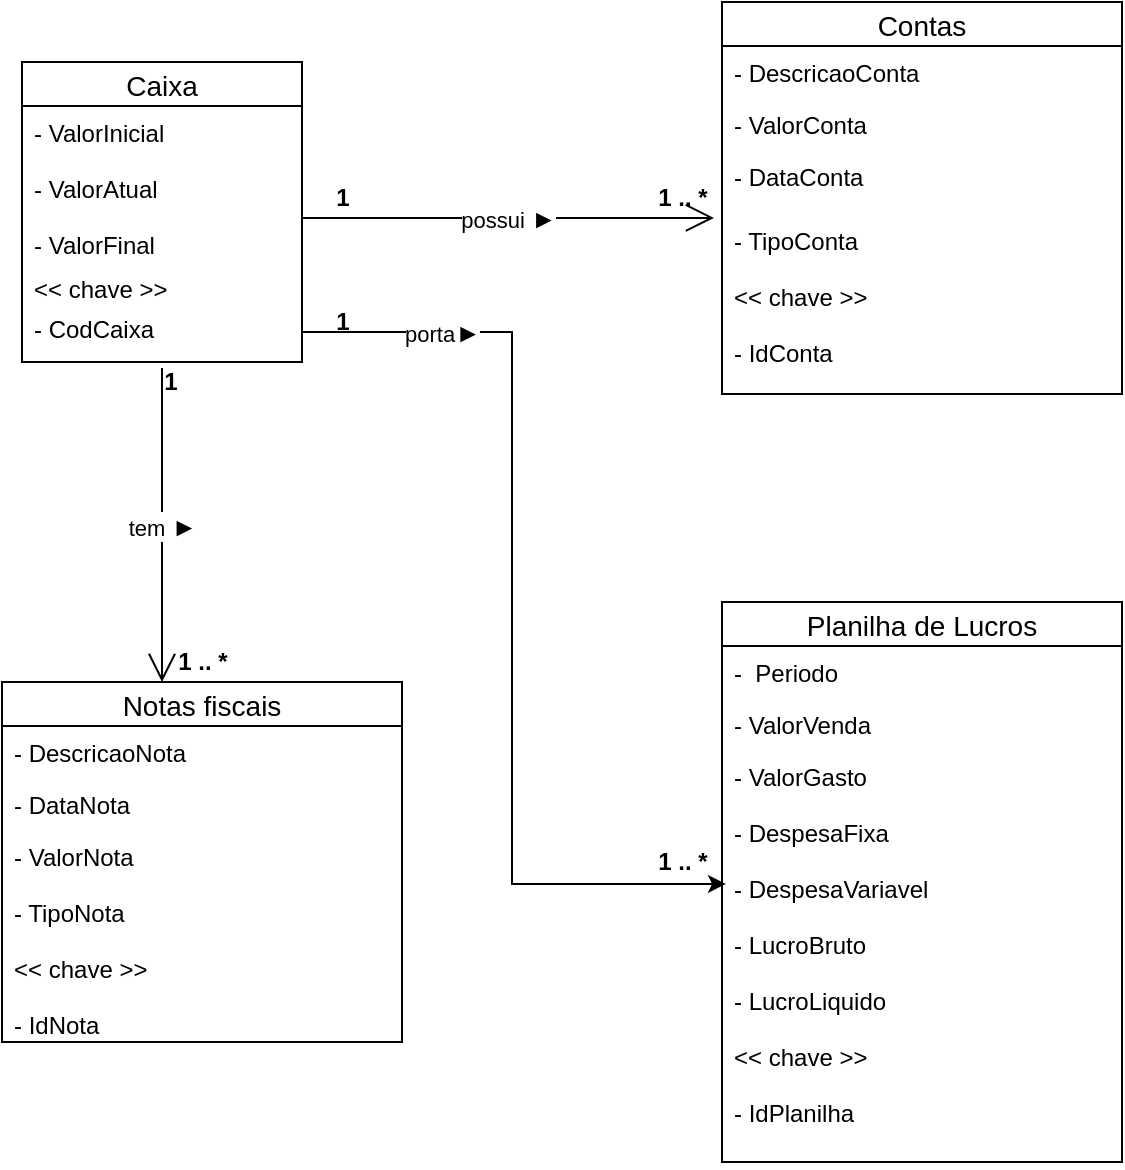 <mxfile version="13.0.5" type="device"><diagram id="KnHdI9-ZduevtTot4RM7" name="Page-1"><mxGraphModel dx="868" dy="433" grid="1" gridSize="10" guides="1" tooltips="1" connect="1" arrows="1" fold="1" page="1" pageScale="1" pageWidth="827" pageHeight="1169" math="0" shadow="0"><root><mxCell id="0"/><mxCell id="1" parent="0"/><mxCell id="cl_yGx88jfHQNK79D1og-1" value="Notas fiscais" style="swimlane;fontStyle=0;childLayout=stackLayout;horizontal=1;startSize=22;horizontalStack=0;resizeParent=1;resizeParentMax=0;resizeLast=0;collapsible=1;marginBottom=0;align=center;fontSize=14;" parent="1" vertex="1"><mxGeometry x="490" y="590" width="200" height="180" as="geometry"/></mxCell><mxCell id="cl_yGx88jfHQNK79D1og-2" value="- DescricaoNota" style="text;strokeColor=none;fillColor=none;spacingLeft=4;spacingRight=4;overflow=hidden;rotatable=0;points=[[0,0.5],[1,0.5]];portConstraint=eastwest;fontSize=12;" parent="cl_yGx88jfHQNK79D1og-1" vertex="1"><mxGeometry y="22" width="200" height="26" as="geometry"/></mxCell><mxCell id="cl_yGx88jfHQNK79D1og-3" value="- DataNota" style="text;strokeColor=none;fillColor=none;spacingLeft=4;spacingRight=4;overflow=hidden;rotatable=0;points=[[0,0.5],[1,0.5]];portConstraint=eastwest;fontSize=12;" parent="cl_yGx88jfHQNK79D1og-1" vertex="1"><mxGeometry y="48" width="200" height="26" as="geometry"/></mxCell><mxCell id="cl_yGx88jfHQNK79D1og-4" value="- ValorNota&#10;&#10;- TipoNota&#10;&#10;&lt;&lt; chave &gt;&gt;&#10;&#10;- IdNota" style="text;strokeColor=none;fillColor=none;spacingLeft=4;spacingRight=4;overflow=hidden;rotatable=0;points=[[0,0.5],[1,0.5]];portConstraint=eastwest;fontSize=12;" parent="cl_yGx88jfHQNK79D1og-1" vertex="1"><mxGeometry y="74" width="200" height="106" as="geometry"/></mxCell><mxCell id="cl_yGx88jfHQNK79D1og-6" value="Contas" style="swimlane;fontStyle=0;childLayout=stackLayout;horizontal=1;startSize=22;horizontalStack=0;resizeParent=1;resizeParentMax=0;resizeLast=0;collapsible=1;marginBottom=0;align=center;fontSize=14;" parent="1" vertex="1"><mxGeometry x="850" y="250" width="200" height="196" as="geometry"/></mxCell><mxCell id="cl_yGx88jfHQNK79D1og-7" value="- DescricaoConta" style="text;strokeColor=none;fillColor=none;spacingLeft=4;spacingRight=4;overflow=hidden;rotatable=0;points=[[0,0.5],[1,0.5]];portConstraint=eastwest;fontSize=12;" parent="cl_yGx88jfHQNK79D1og-6" vertex="1"><mxGeometry y="22" width="200" height="26" as="geometry"/></mxCell><mxCell id="cl_yGx88jfHQNK79D1og-8" value="- ValorConta" style="text;strokeColor=none;fillColor=none;spacingLeft=4;spacingRight=4;overflow=hidden;rotatable=0;points=[[0,0.5],[1,0.5]];portConstraint=eastwest;fontSize=12;" parent="cl_yGx88jfHQNK79D1og-6" vertex="1"><mxGeometry y="48" width="200" height="26" as="geometry"/></mxCell><mxCell id="cl_yGx88jfHQNK79D1og-9" value="- DataConta" style="text;strokeColor=none;fillColor=none;spacingLeft=4;spacingRight=4;overflow=hidden;rotatable=0;points=[[0,0.5],[1,0.5]];portConstraint=eastwest;fontSize=12;" parent="cl_yGx88jfHQNK79D1og-6" vertex="1"><mxGeometry y="74" width="200" height="32" as="geometry"/></mxCell><mxCell id="cl_yGx88jfHQNK79D1og-10" value="- TipoConta&#10;&#10;&lt;&lt; chave &gt;&gt;&#10;&#10;- IdConta" style="text;strokeColor=none;fillColor=none;spacingLeft=4;spacingRight=4;overflow=hidden;rotatable=0;points=[[0,0.5],[1,0.5]];portConstraint=eastwest;fontSize=12;" parent="cl_yGx88jfHQNK79D1og-6" vertex="1"><mxGeometry y="106" width="200" height="90" as="geometry"/></mxCell><mxCell id="cl_yGx88jfHQNK79D1og-12" value="&lt;&lt; chave &gt;&gt;" style="text;strokeColor=none;fillColor=none;spacingLeft=4;spacingRight=4;overflow=hidden;rotatable=0;points=[[0,0.5],[1,0.5]];portConstraint=eastwest;fontSize=12;" parent="1" vertex="1"><mxGeometry x="500" y="380" width="140" height="26" as="geometry"/></mxCell><mxCell id="cl_yGx88jfHQNK79D1og-13" value="Caixa" style="swimlane;fontStyle=0;childLayout=stackLayout;horizontal=1;startSize=22;horizontalStack=0;resizeParent=1;resizeParentMax=0;resizeLast=0;collapsible=1;marginBottom=0;align=center;fontSize=14;" parent="1" vertex="1"><mxGeometry x="500" y="280" width="140" height="150" as="geometry"/></mxCell><mxCell id="cl_yGx88jfHQNK79D1og-14" value="- ValorInicial&#10;&#10;- ValorAtual&#10;&#10;- ValorFinal&#10;" style="text;strokeColor=none;fillColor=none;spacingLeft=4;spacingRight=4;overflow=hidden;rotatable=0;points=[[0,0.5],[1,0.5]];portConstraint=eastwest;fontSize=12;" parent="cl_yGx88jfHQNK79D1og-13" vertex="1"><mxGeometry y="22" width="140" height="98" as="geometry"/></mxCell><mxCell id="cl_yGx88jfHQNK79D1og-15" value="- CodCaixa" style="text;strokeColor=none;fillColor=none;spacingLeft=4;spacingRight=4;overflow=hidden;rotatable=0;points=[[0,0.5],[1,0.5]];portConstraint=eastwest;fontSize=12;" parent="cl_yGx88jfHQNK79D1og-13" vertex="1"><mxGeometry y="120" width="140" height="30" as="geometry"/></mxCell><mxCell id="cl_yGx88jfHQNK79D1og-16" value="tem&amp;nbsp;&lt;span style=&quot;font-family: &amp;#34;roboto&amp;#34; , &amp;#34;arial&amp;#34; , sans-serif ; font-size: 13px ; text-align: left&quot;&gt;►&lt;/span&gt;" style="endArrow=open;endFill=1;endSize=12;html=1;exitX=0.5;exitY=1.1;exitDx=0;exitDy=0;exitPerimeter=0;entryX=0.4;entryY=0;entryDx=0;entryDy=0;entryPerimeter=0;" parent="1" source="cl_yGx88jfHQNK79D1og-15" target="cl_yGx88jfHQNK79D1og-1" edge="1"><mxGeometry width="160" relative="1" as="geometry"><mxPoint x="680" y="490" as="sourcePoint"/><mxPoint x="840" y="490" as="targetPoint"/></mxGeometry></mxCell><mxCell id="cl_yGx88jfHQNK79D1og-17" value="&lt;b&gt;1&lt;/b&gt;" style="text;html=1;align=center;verticalAlign=middle;resizable=0;points=[];autosize=1;" parent="1" vertex="1"><mxGeometry x="650" y="338" width="20" height="20" as="geometry"/></mxCell><mxCell id="cl_yGx88jfHQNK79D1og-18" value="&lt;b&gt;1 .. *&lt;/b&gt;" style="text;html=1;align=center;verticalAlign=middle;resizable=0;points=[];autosize=1;" parent="1" vertex="1"><mxGeometry x="810" y="338" width="40" height="20" as="geometry"/></mxCell><mxCell id="cl_yGx88jfHQNK79D1og-19" value="possui&amp;nbsp;&lt;span style=&quot;font-family: &amp;#34;roboto&amp;#34; , &amp;#34;arial&amp;#34; , sans-serif ; font-size: 13px ; text-align: left&quot;&gt;►&lt;/span&gt;" style="endArrow=open;endFill=1;endSize=12;html=1;entryX=-0.02;entryY=0.022;entryDx=0;entryDy=0;entryPerimeter=0;" parent="1" target="cl_yGx88jfHQNK79D1og-10" edge="1"><mxGeometry width="160" relative="1" as="geometry"><mxPoint x="640" y="358" as="sourcePoint"/><mxPoint x="800" y="358" as="targetPoint"/></mxGeometry></mxCell><mxCell id="cl_yGx88jfHQNK79D1og-20" value="&lt;b&gt;1&lt;/b&gt;" style="text;html=1;align=center;verticalAlign=middle;resizable=0;points=[];autosize=1;" parent="1" vertex="1"><mxGeometry x="564" y="430" width="20" height="20" as="geometry"/></mxCell><mxCell id="cl_yGx88jfHQNK79D1og-21" value="&lt;b&gt;1 .. *&lt;/b&gt;" style="text;html=1;align=center;verticalAlign=middle;resizable=0;points=[];autosize=1;" parent="1" vertex="1"><mxGeometry x="570" y="570" width="40" height="20" as="geometry"/></mxCell><mxCell id="fB4_o8PraDuswzST4Hee-1" value="Planilha de Lucros" style="swimlane;fontStyle=0;childLayout=stackLayout;horizontal=1;startSize=22;horizontalStack=0;resizeParent=1;resizeParentMax=0;resizeLast=0;collapsible=1;marginBottom=0;align=center;fontSize=14;" vertex="1" parent="1"><mxGeometry x="850" y="550" width="200" height="280" as="geometry"/></mxCell><mxCell id="fB4_o8PraDuswzST4Hee-2" value="-  Periodo" style="text;strokeColor=none;fillColor=none;spacingLeft=4;spacingRight=4;overflow=hidden;rotatable=0;points=[[0,0.5],[1,0.5]];portConstraint=eastwest;fontSize=12;" vertex="1" parent="fB4_o8PraDuswzST4Hee-1"><mxGeometry y="22" width="200" height="26" as="geometry"/></mxCell><mxCell id="fB4_o8PraDuswzST4Hee-3" value="- ValorVenda" style="text;strokeColor=none;fillColor=none;spacingLeft=4;spacingRight=4;overflow=hidden;rotatable=0;points=[[0,0.5],[1,0.5]];portConstraint=eastwest;fontSize=12;" vertex="1" parent="fB4_o8PraDuswzST4Hee-1"><mxGeometry y="48" width="200" height="26" as="geometry"/></mxCell><mxCell id="fB4_o8PraDuswzST4Hee-4" value="- ValorGasto&#10;&#10;- DespesaFixa&#10;&#10;- DespesaVariavel&#10;&#10;- LucroBruto&#10;&#10;- LucroLiquido&#10;&#10;&lt;&lt; chave &gt;&gt;&#10;&#10;- IdPlanilha" style="text;strokeColor=none;fillColor=none;spacingLeft=4;spacingRight=4;overflow=hidden;rotatable=0;points=[[0,0.5],[1,0.5]];portConstraint=eastwest;fontSize=12;" vertex="1" parent="fB4_o8PraDuswzST4Hee-1"><mxGeometry y="74" width="200" height="206" as="geometry"/></mxCell><mxCell id="fB4_o8PraDuswzST4Hee-5" style="edgeStyle=orthogonalEdgeStyle;rounded=0;orthogonalLoop=1;jettySize=auto;html=1;exitX=1;exitY=0.5;exitDx=0;exitDy=0;entryX=0.01;entryY=0.325;entryDx=0;entryDy=0;entryPerimeter=0;" edge="1" parent="1" source="cl_yGx88jfHQNK79D1og-15" target="fB4_o8PraDuswzST4Hee-4"><mxGeometry relative="1" as="geometry"/></mxCell><mxCell id="fB4_o8PraDuswzST4Hee-7" value="porta&lt;span style=&quot;font-family: &amp;#34;roboto&amp;#34; , &amp;#34;arial&amp;#34; , sans-serif ; font-size: 13px ; text-align: left&quot;&gt;►&lt;/span&gt;" style="edgeLabel;html=1;align=center;verticalAlign=middle;resizable=0;points=[];" vertex="1" connectable="0" parent="fB4_o8PraDuswzST4Hee-5"><mxGeometry x="-0.053" y="2" relative="1" as="geometry"><mxPoint x="-37" y="-126" as="offset"/></mxGeometry></mxCell><mxCell id="fB4_o8PraDuswzST4Hee-10" value="&lt;b&gt;1&lt;/b&gt;" style="text;html=1;align=center;verticalAlign=middle;resizable=0;points=[];autosize=1;" vertex="1" parent="1"><mxGeometry x="650" y="400" width="20" height="20" as="geometry"/></mxCell><mxCell id="fB4_o8PraDuswzST4Hee-11" value="&lt;b&gt;1 .. *&lt;/b&gt;" style="text;html=1;align=center;verticalAlign=middle;resizable=0;points=[];autosize=1;" vertex="1" parent="1"><mxGeometry x="810" y="670" width="40" height="20" as="geometry"/></mxCell></root></mxGraphModel></diagram></mxfile>